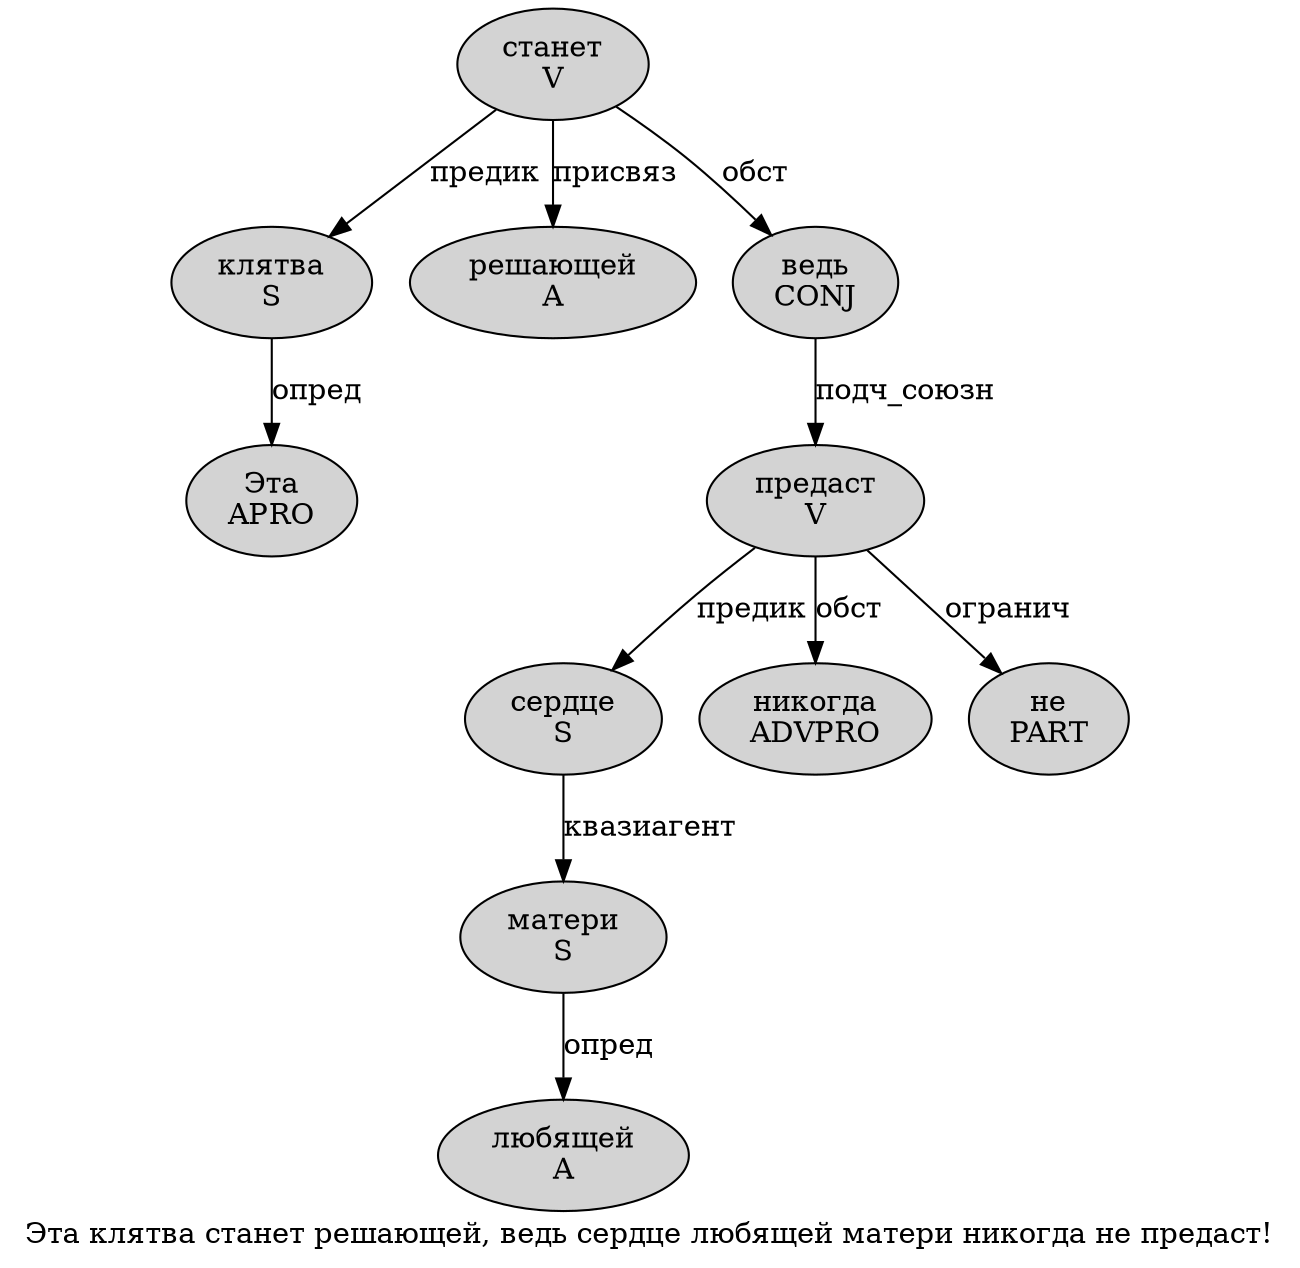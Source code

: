 digraph SENTENCE_1655 {
	graph [label="Эта клятва станет решающей, ведь сердце любящей матери никогда не предаст!"]
	node [style=filled]
		0 [label="Эта
APRO" color="" fillcolor=lightgray penwidth=1 shape=ellipse]
		1 [label="клятва
S" color="" fillcolor=lightgray penwidth=1 shape=ellipse]
		2 [label="станет
V" color="" fillcolor=lightgray penwidth=1 shape=ellipse]
		3 [label="решающей
A" color="" fillcolor=lightgray penwidth=1 shape=ellipse]
		5 [label="ведь
CONJ" color="" fillcolor=lightgray penwidth=1 shape=ellipse]
		6 [label="сердце
S" color="" fillcolor=lightgray penwidth=1 shape=ellipse]
		7 [label="любящей
A" color="" fillcolor=lightgray penwidth=1 shape=ellipse]
		8 [label="матери
S" color="" fillcolor=lightgray penwidth=1 shape=ellipse]
		9 [label="никогда
ADVPRO" color="" fillcolor=lightgray penwidth=1 shape=ellipse]
		10 [label="не
PART" color="" fillcolor=lightgray penwidth=1 shape=ellipse]
		11 [label="предаст
V" color="" fillcolor=lightgray penwidth=1 shape=ellipse]
			11 -> 6 [label="предик"]
			11 -> 9 [label="обст"]
			11 -> 10 [label="огранич"]
			5 -> 11 [label="подч_союзн"]
			1 -> 0 [label="опред"]
			2 -> 1 [label="предик"]
			2 -> 3 [label="присвяз"]
			2 -> 5 [label="обст"]
			6 -> 8 [label="квазиагент"]
			8 -> 7 [label="опред"]
}